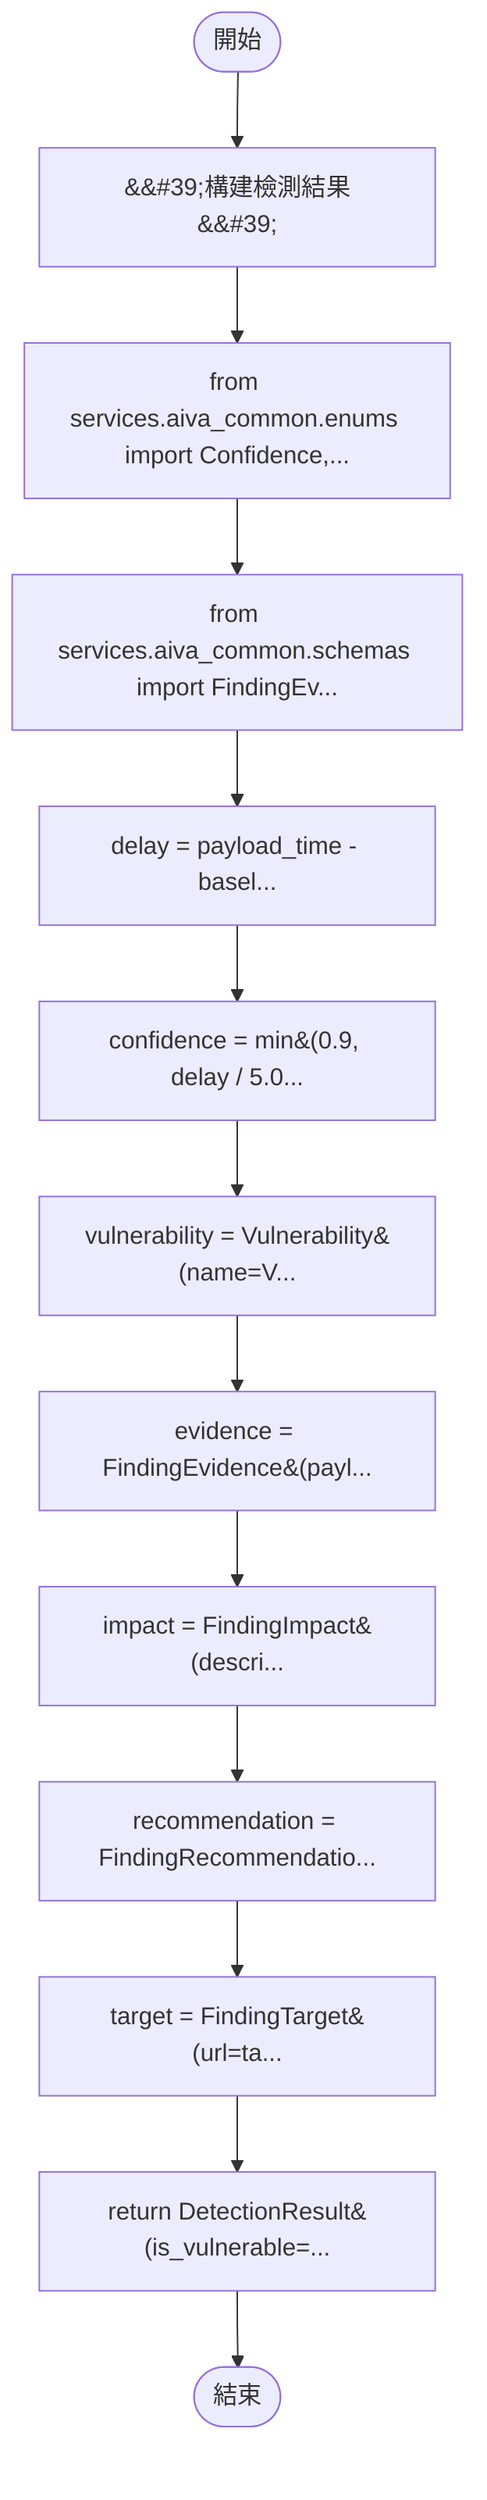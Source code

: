 flowchart TB
    n1([開始])
    n2([結束])
    n3[&amp;&#35;39;構建檢測結果&amp;&#35;39;]
    n4[from services.aiva_common.enums import Confidence,...]
    n5[from services.aiva_common.schemas import FindingEv...]
    n6[delay = payload_time - basel...]
    n7[confidence = min&#40;0.9, delay / 5.0...]
    n8[vulnerability = Vulnerability&#40;name=V...]
    n9[evidence = FindingEvidence&#40;payl...]
    n10[impact = FindingImpact&#40;descri...]
    n11[recommendation = FindingRecommendatio...]
    n12[target = FindingTarget&#40;url=ta...]
    n13[return DetectionResult&#40;is_vulnerable=...]
    n1 --> n3
    n3 --> n4
    n4 --> n5
    n5 --> n6
    n6 --> n7
    n7 --> n8
    n8 --> n9
    n9 --> n10
    n10 --> n11
    n11 --> n12
    n12 --> n13
    n13 --> n2
